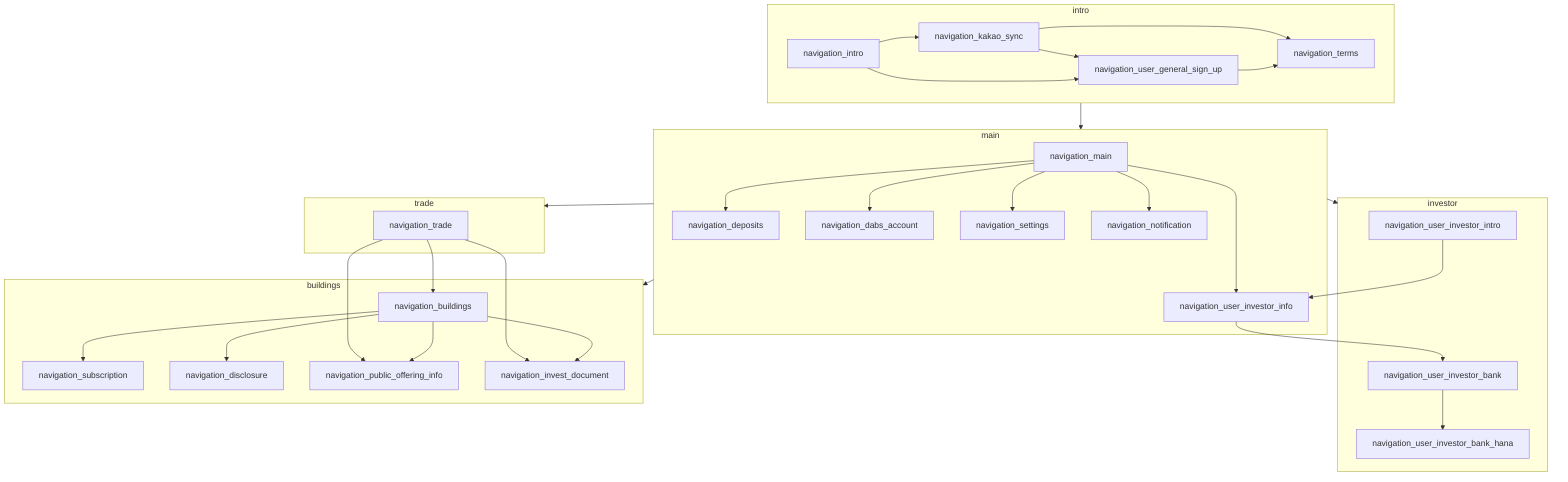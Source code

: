 flowchart TB
    subgraph intro
        navigation_intro-->navigation_kakao_sync;
        navigation_intro-->navigation_user_general_sign_up;
        navigation_kakao_sync-->navigation_terms;
        navigation_kakao_sync-->navigation_user_general_sign_up;
        navigation_user_general_sign_up-->navigation_terms;
    end
    subgraph main
        navigation_main-->navigation_deposits;
        navigation_main-->navigation_dabs_account;
        navigation_main-->navigation_settings;
        navigation_main-->navigation_notification;
        navigation_main-->navigation_user_investor_info;
    end
    subgraph investor
        navigation_user_investor_intro-->navigation_user_investor_info;
        navigation_user_investor_info-->navigation_user_investor_bank;
        navigation_user_investor_bank-->navigation_user_investor_bank_hana;
    end
    subgraph buildings
        navigation_buildings-->navigation_subscription;
        navigation_buildings-->navigation_disclosure;
        navigation_buildings-->navigation_public_offering_info;
        navigation_buildings-->navigation_invest_document;
    end
    subgraph trade
        navigation_trade-->navigation_public_offering_info;
        navigation_trade-->navigation_buildings;
        navigation_trade-->navigation_invest_document;
    end
    intro --> main;
    main --> investor;
    main --> buildings;
    main --> trade;